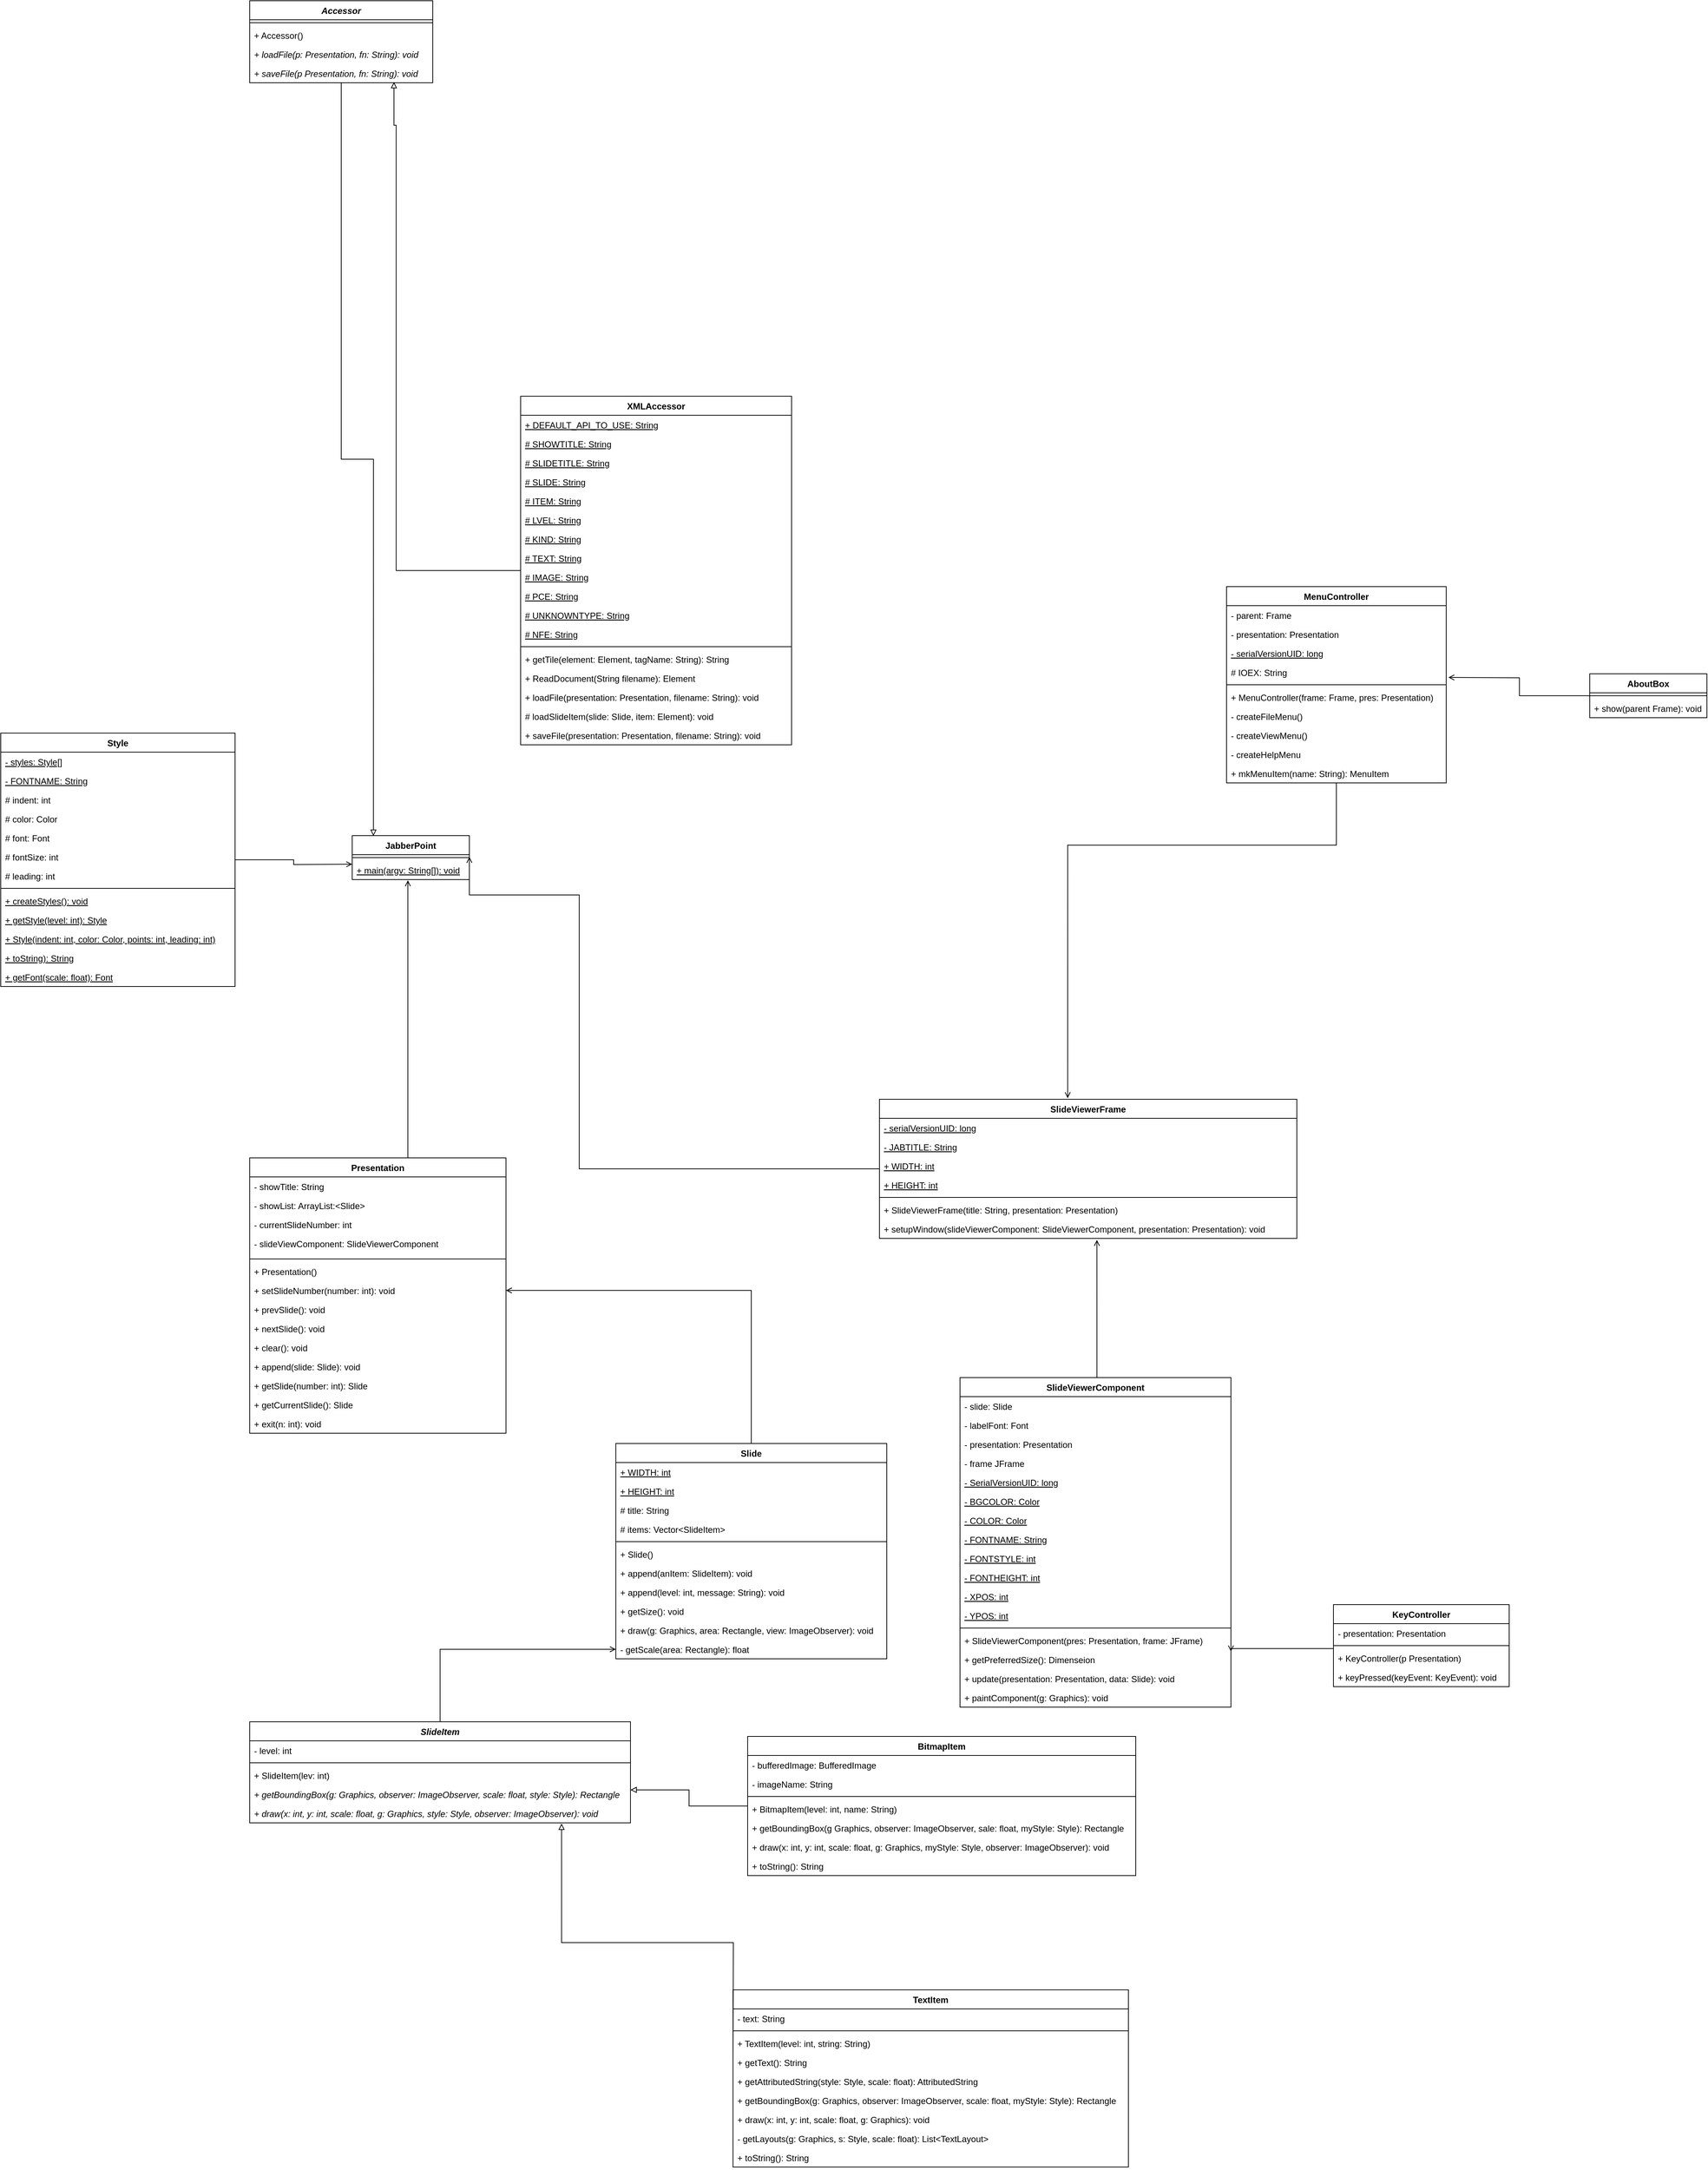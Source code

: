 <mxfile version="14.1.8" type="device"><diagram id="5kGexs1ks4yRwTwiHM54" name="Pagina-1"><mxGraphModel dx="2889" dy="1182" grid="1" gridSize="10" guides="1" tooltips="1" connect="1" arrows="1" fold="1" page="1" pageScale="1" pageWidth="827" pageHeight="1169" math="0" shadow="0"><root><mxCell id="0"/><mxCell id="1" parent="0"/><mxCell id="J7LLM1U2bAGrhk7EHzXV-206" style="edgeStyle=orthogonalEdgeStyle;rounded=0;orthogonalLoop=1;jettySize=auto;html=1;entryX=1.01;entryY=0.769;entryDx=0;entryDy=0;entryPerimeter=0;endArrow=open;endFill=0;" parent="1" source="J7LLM1U2bAGrhk7EHzXV-1" edge="1"><mxGeometry relative="1" as="geometry"><mxPoint x="1657" y="1113.994" as="targetPoint"/></mxGeometry></mxCell><mxCell id="J7LLM1U2bAGrhk7EHzXV-1" value="AboutBox" style="swimlane;fontStyle=1;align=center;verticalAlign=top;childLayout=stackLayout;horizontal=1;startSize=26;horizontalStack=0;resizeParent=1;resizeParentMax=0;resizeLast=0;collapsible=1;marginBottom=0;" parent="1" vertex="1"><mxGeometry x="1850" y="1109" width="160" height="60" as="geometry"/></mxCell><mxCell id="J7LLM1U2bAGrhk7EHzXV-3" value="" style="line;strokeWidth=1;fillColor=none;align=left;verticalAlign=middle;spacingTop=-1;spacingLeft=3;spacingRight=3;rotatable=0;labelPosition=right;points=[];portConstraint=eastwest;" parent="J7LLM1U2bAGrhk7EHzXV-1" vertex="1"><mxGeometry y="26" width="160" height="8" as="geometry"/></mxCell><mxCell id="J7LLM1U2bAGrhk7EHzXV-4" value="+ show(parent Frame): void" style="text;strokeColor=none;fillColor=none;align=left;verticalAlign=top;spacingLeft=4;spacingRight=4;overflow=hidden;rotatable=0;points=[[0,0.5],[1,0.5]];portConstraint=eastwest;fontStyle=0" parent="J7LLM1U2bAGrhk7EHzXV-1" vertex="1"><mxGeometry y="34" width="160" height="26" as="geometry"/></mxCell><mxCell id="J7LLM1U2bAGrhk7EHzXV-208" style="edgeStyle=orthogonalEdgeStyle;rounded=0;orthogonalLoop=1;jettySize=auto;html=1;entryX=0.181;entryY=0.007;entryDx=0;entryDy=0;entryPerimeter=0;endArrow=block;endFill=0;" parent="1" source="J7LLM1U2bAGrhk7EHzXV-8" target="J7LLM1U2bAGrhk7EHzXV-33" edge="1"><mxGeometry relative="1" as="geometry"/></mxCell><mxCell id="J7LLM1U2bAGrhk7EHzXV-8" value="Accessor" style="swimlane;fontStyle=3;align=center;verticalAlign=top;childLayout=stackLayout;horizontal=1;startSize=26;horizontalStack=0;resizeParent=1;resizeParentMax=0;resizeLast=0;collapsible=1;marginBottom=0;" parent="1" vertex="1"><mxGeometry x="20" y="190" width="250" height="112" as="geometry"/></mxCell><mxCell id="J7LLM1U2bAGrhk7EHzXV-10" value="" style="line;strokeWidth=1;fillColor=none;align=left;verticalAlign=middle;spacingTop=-1;spacingLeft=3;spacingRight=3;rotatable=0;labelPosition=right;points=[];portConstraint=eastwest;" parent="J7LLM1U2bAGrhk7EHzXV-8" vertex="1"><mxGeometry y="26" width="250" height="8" as="geometry"/></mxCell><mxCell id="J7LLM1U2bAGrhk7EHzXV-14" value="+ Accessor()" style="text;strokeColor=none;fillColor=none;align=left;verticalAlign=top;spacingLeft=4;spacingRight=4;overflow=hidden;rotatable=0;points=[[0,0.5],[1,0.5]];portConstraint=eastwest;fontStyle=0" parent="J7LLM1U2bAGrhk7EHzXV-8" vertex="1"><mxGeometry y="34" width="250" height="26" as="geometry"/></mxCell><mxCell id="J7LLM1U2bAGrhk7EHzXV-15" value="+ loadFile(p: Presentation, fn: String): void" style="text;strokeColor=none;fillColor=none;align=left;verticalAlign=top;spacingLeft=4;spacingRight=4;overflow=hidden;rotatable=0;points=[[0,0.5],[1,0.5]];portConstraint=eastwest;fontStyle=2" parent="J7LLM1U2bAGrhk7EHzXV-8" vertex="1"><mxGeometry y="60" width="250" height="26" as="geometry"/></mxCell><mxCell id="J7LLM1U2bAGrhk7EHzXV-16" value="+ saveFile(p Presentation, fn: String): void" style="text;strokeColor=none;fillColor=none;align=left;verticalAlign=top;spacingLeft=4;spacingRight=4;overflow=hidden;rotatable=0;points=[[0,0.5],[1,0.5]];portConstraint=eastwest;fontStyle=2" parent="J7LLM1U2bAGrhk7EHzXV-8" vertex="1"><mxGeometry y="86" width="250" height="26" as="geometry"/></mxCell><mxCell id="J7LLM1U2bAGrhk7EHzXV-33" value="JabberPoint" style="swimlane;fontStyle=1;align=center;verticalAlign=top;childLayout=stackLayout;horizontal=1;startSize=26;horizontalStack=0;resizeParent=1;resizeParentMax=0;resizeLast=0;collapsible=1;marginBottom=0;" parent="1" vertex="1"><mxGeometry x="160" y="1330" width="160" height="60" as="geometry"/></mxCell><mxCell id="J7LLM1U2bAGrhk7EHzXV-35" value="" style="line;strokeWidth=1;fillColor=none;align=left;verticalAlign=middle;spacingTop=-1;spacingLeft=3;spacingRight=3;rotatable=0;labelPosition=right;points=[];portConstraint=eastwest;" parent="J7LLM1U2bAGrhk7EHzXV-33" vertex="1"><mxGeometry y="26" width="160" height="8" as="geometry"/></mxCell><mxCell id="J7LLM1U2bAGrhk7EHzXV-36" value="+ main(argv: String[]): void" style="text;strokeColor=none;fillColor=none;align=left;verticalAlign=top;spacingLeft=4;spacingRight=4;overflow=hidden;rotatable=0;points=[[0,0.5],[1,0.5]];portConstraint=eastwest;fontStyle=4" parent="J7LLM1U2bAGrhk7EHzXV-33" vertex="1"><mxGeometry y="34" width="160" height="26" as="geometry"/></mxCell><mxCell id="J7LLM1U2bAGrhk7EHzXV-205" style="edgeStyle=orthogonalEdgeStyle;rounded=0;orthogonalLoop=1;jettySize=auto;html=1;entryX=1;entryY=0.077;entryDx=0;entryDy=0;entryPerimeter=0;endArrow=open;endFill=0;" parent="1" source="J7LLM1U2bAGrhk7EHzXV-39" target="J7LLM1U2bAGrhk7EHzXV-124" edge="1"><mxGeometry relative="1" as="geometry"><Array as="points"><mxPoint x="1440" y="2440"/><mxPoint x="1440" y="2440"/></Array></mxGeometry></mxCell><mxCell id="J7LLM1U2bAGrhk7EHzXV-39" value="KeyController" style="swimlane;fontStyle=1;align=center;verticalAlign=top;childLayout=stackLayout;horizontal=1;startSize=26;horizontalStack=0;resizeParent=1;resizeParentMax=0;resizeLast=0;collapsible=1;marginBottom=0;" parent="1" vertex="1"><mxGeometry x="1500" y="2380" width="240" height="112" as="geometry"/></mxCell><mxCell id="J7LLM1U2bAGrhk7EHzXV-40" value="- presentation: Presentation" style="text;strokeColor=none;fillColor=none;align=left;verticalAlign=top;spacingLeft=4;spacingRight=4;overflow=hidden;rotatable=0;points=[[0,0.5],[1,0.5]];portConstraint=eastwest;" parent="J7LLM1U2bAGrhk7EHzXV-39" vertex="1"><mxGeometry y="26" width="240" height="26" as="geometry"/></mxCell><mxCell id="J7LLM1U2bAGrhk7EHzXV-41" value="" style="line;strokeWidth=1;fillColor=none;align=left;verticalAlign=middle;spacingTop=-1;spacingLeft=3;spacingRight=3;rotatable=0;labelPosition=right;points=[];portConstraint=eastwest;" parent="J7LLM1U2bAGrhk7EHzXV-39" vertex="1"><mxGeometry y="52" width="240" height="8" as="geometry"/></mxCell><mxCell id="J7LLM1U2bAGrhk7EHzXV-43" value="+ KeyController(p Presentation)" style="text;strokeColor=none;fillColor=none;align=left;verticalAlign=top;spacingLeft=4;spacingRight=4;overflow=hidden;rotatable=0;points=[[0,0.5],[1,0.5]];portConstraint=eastwest;" parent="J7LLM1U2bAGrhk7EHzXV-39" vertex="1"><mxGeometry y="60" width="240" height="26" as="geometry"/></mxCell><mxCell id="J7LLM1U2bAGrhk7EHzXV-42" value="+ keyPressed(keyEvent: KeyEvent): void" style="text;strokeColor=none;fillColor=none;align=left;verticalAlign=top;spacingLeft=4;spacingRight=4;overflow=hidden;rotatable=0;points=[[0,0.5],[1,0.5]];portConstraint=eastwest;" parent="J7LLM1U2bAGrhk7EHzXV-39" vertex="1"><mxGeometry y="86" width="240" height="26" as="geometry"/></mxCell><mxCell id="J7LLM1U2bAGrhk7EHzXV-211" style="edgeStyle=orthogonalEdgeStyle;rounded=0;orthogonalLoop=1;jettySize=auto;html=1;endArrow=open;endFill=0;entryX=0.451;entryY=-0.008;entryDx=0;entryDy=0;entryPerimeter=0;" parent="1" source="J7LLM1U2bAGrhk7EHzXV-44" target="J7LLM1U2bAGrhk7EHzXV-127" edge="1"><mxGeometry relative="1" as="geometry"><mxPoint x="1140" y="1680" as="targetPoint"/><Array as="points"><mxPoint x="1137" y="1343"/></Array></mxGeometry></mxCell><mxCell id="J7LLM1U2bAGrhk7EHzXV-44" value="MenuController" style="swimlane;fontStyle=1;align=center;verticalAlign=top;childLayout=stackLayout;horizontal=1;startSize=26;horizontalStack=0;resizeParent=1;resizeParentMax=0;resizeLast=0;collapsible=1;marginBottom=0;" parent="1" vertex="1"><mxGeometry x="1354" y="990" width="300" height="268" as="geometry"/></mxCell><mxCell id="J7LLM1U2bAGrhk7EHzXV-45" value="- parent: Frame" style="text;strokeColor=none;fillColor=none;align=left;verticalAlign=top;spacingLeft=4;spacingRight=4;overflow=hidden;rotatable=0;points=[[0,0.5],[1,0.5]];portConstraint=eastwest;" parent="J7LLM1U2bAGrhk7EHzXV-44" vertex="1"><mxGeometry y="26" width="300" height="26" as="geometry"/></mxCell><mxCell id="J7LLM1U2bAGrhk7EHzXV-50" value="- presentation: Presentation" style="text;strokeColor=none;fillColor=none;align=left;verticalAlign=top;spacingLeft=4;spacingRight=4;overflow=hidden;rotatable=0;points=[[0,0.5],[1,0.5]];portConstraint=eastwest;" parent="J7LLM1U2bAGrhk7EHzXV-44" vertex="1"><mxGeometry y="52" width="300" height="26" as="geometry"/></mxCell><mxCell id="J7LLM1U2bAGrhk7EHzXV-51" value="- serialVersionUID: long" style="text;strokeColor=none;fillColor=none;align=left;verticalAlign=top;spacingLeft=4;spacingRight=4;overflow=hidden;rotatable=0;points=[[0,0.5],[1,0.5]];portConstraint=eastwest;fontStyle=4" parent="J7LLM1U2bAGrhk7EHzXV-44" vertex="1"><mxGeometry y="78" width="300" height="26" as="geometry"/></mxCell><mxCell id="J7LLM1U2bAGrhk7EHzXV-68" value="# IOEX: String" style="text;strokeColor=none;fillColor=none;align=left;verticalAlign=top;spacingLeft=4;spacingRight=4;overflow=hidden;rotatable=0;points=[[0,0.5],[1,0.5]];portConstraint=eastwest;fontStyle=0" parent="J7LLM1U2bAGrhk7EHzXV-44" vertex="1"><mxGeometry y="104" width="300" height="26" as="geometry"/></mxCell><mxCell id="J7LLM1U2bAGrhk7EHzXV-46" value="" style="line;strokeWidth=1;fillColor=none;align=left;verticalAlign=middle;spacingTop=-1;spacingLeft=3;spacingRight=3;rotatable=0;labelPosition=right;points=[];portConstraint=eastwest;" parent="J7LLM1U2bAGrhk7EHzXV-44" vertex="1"><mxGeometry y="130" width="300" height="8" as="geometry"/></mxCell><mxCell id="J7LLM1U2bAGrhk7EHzXV-49" value="+ MenuController(frame: Frame, pres: Presentation)" style="text;strokeColor=none;fillColor=none;align=left;verticalAlign=top;spacingLeft=4;spacingRight=4;overflow=hidden;rotatable=0;points=[[0,0.5],[1,0.5]];portConstraint=eastwest;" parent="J7LLM1U2bAGrhk7EHzXV-44" vertex="1"><mxGeometry y="138" width="300" height="26" as="geometry"/></mxCell><mxCell id="o1wyzp5OeoNy-mltu4H3-1" value="- createFileMenu()" style="text;strokeColor=none;fillColor=none;align=left;verticalAlign=top;spacingLeft=4;spacingRight=4;overflow=hidden;rotatable=0;points=[[0,0.5],[1,0.5]];portConstraint=eastwest;" parent="J7LLM1U2bAGrhk7EHzXV-44" vertex="1"><mxGeometry y="164" width="300" height="26" as="geometry"/></mxCell><mxCell id="o1wyzp5OeoNy-mltu4H3-2" value="- createViewMenu()" style="text;strokeColor=none;fillColor=none;align=left;verticalAlign=top;spacingLeft=4;spacingRight=4;overflow=hidden;rotatable=0;points=[[0,0.5],[1,0.5]];portConstraint=eastwest;" parent="J7LLM1U2bAGrhk7EHzXV-44" vertex="1"><mxGeometry y="190" width="300" height="26" as="geometry"/></mxCell><mxCell id="o1wyzp5OeoNy-mltu4H3-3" value="- createHelpMenu" style="text;strokeColor=none;fillColor=none;align=left;verticalAlign=top;spacingLeft=4;spacingRight=4;overflow=hidden;rotatable=0;points=[[0,0.5],[1,0.5]];portConstraint=eastwest;" parent="J7LLM1U2bAGrhk7EHzXV-44" vertex="1"><mxGeometry y="216" width="300" height="26" as="geometry"/></mxCell><mxCell id="J7LLM1U2bAGrhk7EHzXV-47" value="+ mkMenuItem(name: String): MenuItem" style="text;strokeColor=none;fillColor=none;align=left;verticalAlign=top;spacingLeft=4;spacingRight=4;overflow=hidden;rotatable=0;points=[[0,0.5],[1,0.5]];portConstraint=eastwest;" parent="J7LLM1U2bAGrhk7EHzXV-44" vertex="1"><mxGeometry y="242" width="300" height="26" as="geometry"/></mxCell><mxCell id="J7LLM1U2bAGrhk7EHzXV-201" style="edgeStyle=orthogonalEdgeStyle;rounded=0;orthogonalLoop=1;jettySize=auto;html=1;entryX=0.475;entryY=1.038;entryDx=0;entryDy=0;entryPerimeter=0;endArrow=open;endFill=0;" parent="1" source="J7LLM1U2bAGrhk7EHzXV-71" target="J7LLM1U2bAGrhk7EHzXV-36" edge="1"><mxGeometry relative="1" as="geometry"><Array as="points"><mxPoint x="236" y="1640"/><mxPoint x="236" y="1640"/></Array></mxGeometry></mxCell><mxCell id="J7LLM1U2bAGrhk7EHzXV-71" value="Presentation" style="swimlane;fontStyle=1;align=center;verticalAlign=top;childLayout=stackLayout;horizontal=1;startSize=26;horizontalStack=0;resizeParent=1;resizeParentMax=0;resizeLast=0;collapsible=1;marginBottom=0;" parent="1" vertex="1"><mxGeometry x="20" y="1770" width="350" height="376" as="geometry"/></mxCell><mxCell id="J7LLM1U2bAGrhk7EHzXV-72" value="- showTitle: String" style="text;strokeColor=none;fillColor=none;align=left;verticalAlign=top;spacingLeft=4;spacingRight=4;overflow=hidden;rotatable=0;points=[[0,0.5],[1,0.5]];portConstraint=eastwest;" parent="J7LLM1U2bAGrhk7EHzXV-71" vertex="1"><mxGeometry y="26" width="350" height="26" as="geometry"/></mxCell><mxCell id="J7LLM1U2bAGrhk7EHzXV-75" value="- showList: ArrayList:&lt;Slide&gt;" style="text;strokeColor=none;fillColor=none;align=left;verticalAlign=top;spacingLeft=4;spacingRight=4;overflow=hidden;rotatable=0;points=[[0,0.5],[1,0.5]];portConstraint=eastwest;" parent="J7LLM1U2bAGrhk7EHzXV-71" vertex="1"><mxGeometry y="52" width="350" height="26" as="geometry"/></mxCell><mxCell id="J7LLM1U2bAGrhk7EHzXV-76" value="- currentSlideNumber: int" style="text;strokeColor=none;fillColor=none;align=left;verticalAlign=top;spacingLeft=4;spacingRight=4;overflow=hidden;rotatable=0;points=[[0,0.5],[1,0.5]];portConstraint=eastwest;" parent="J7LLM1U2bAGrhk7EHzXV-71" vertex="1"><mxGeometry y="78" width="350" height="26" as="geometry"/></mxCell><mxCell id="J7LLM1U2bAGrhk7EHzXV-77" value="- slideViewComponent: SlideViewerComponent" style="text;strokeColor=none;fillColor=none;align=left;verticalAlign=top;spacingLeft=4;spacingRight=4;overflow=hidden;rotatable=0;points=[[0,0.5],[1,0.5]];portConstraint=eastwest;" parent="J7LLM1U2bAGrhk7EHzXV-71" vertex="1"><mxGeometry y="104" width="350" height="30" as="geometry"/></mxCell><mxCell id="J7LLM1U2bAGrhk7EHzXV-73" value="" style="line;strokeWidth=1;fillColor=none;align=left;verticalAlign=middle;spacingTop=-1;spacingLeft=3;spacingRight=3;rotatable=0;labelPosition=right;points=[];portConstraint=eastwest;" parent="J7LLM1U2bAGrhk7EHzXV-71" vertex="1"><mxGeometry y="134" width="350" height="8" as="geometry"/></mxCell><mxCell id="J7LLM1U2bAGrhk7EHzXV-74" value="+ Presentation()" style="text;strokeColor=none;fillColor=none;align=left;verticalAlign=top;spacingLeft=4;spacingRight=4;overflow=hidden;rotatable=0;points=[[0,0.5],[1,0.5]];portConstraint=eastwest;" parent="J7LLM1U2bAGrhk7EHzXV-71" vertex="1"><mxGeometry y="142" width="350" height="26" as="geometry"/></mxCell><mxCell id="J7LLM1U2bAGrhk7EHzXV-79" value="+ setSlideNumber(number: int): void" style="text;strokeColor=none;fillColor=none;align=left;verticalAlign=top;spacingLeft=4;spacingRight=4;overflow=hidden;rotatable=0;points=[[0,0.5],[1,0.5]];portConstraint=eastwest;" parent="J7LLM1U2bAGrhk7EHzXV-71" vertex="1"><mxGeometry y="168" width="350" height="26" as="geometry"/></mxCell><mxCell id="J7LLM1U2bAGrhk7EHzXV-80" value="+ prevSlide(): void" style="text;strokeColor=none;fillColor=none;align=left;verticalAlign=top;spacingLeft=4;spacingRight=4;overflow=hidden;rotatable=0;points=[[0,0.5],[1,0.5]];portConstraint=eastwest;" parent="J7LLM1U2bAGrhk7EHzXV-71" vertex="1"><mxGeometry y="194" width="350" height="26" as="geometry"/></mxCell><mxCell id="J7LLM1U2bAGrhk7EHzXV-81" value="+ nextSlide(): void" style="text;strokeColor=none;fillColor=none;align=left;verticalAlign=top;spacingLeft=4;spacingRight=4;overflow=hidden;rotatable=0;points=[[0,0.5],[1,0.5]];portConstraint=eastwest;" parent="J7LLM1U2bAGrhk7EHzXV-71" vertex="1"><mxGeometry y="220" width="350" height="26" as="geometry"/></mxCell><mxCell id="J7LLM1U2bAGrhk7EHzXV-82" value="+ clear(): void" style="text;strokeColor=none;fillColor=none;align=left;verticalAlign=top;spacingLeft=4;spacingRight=4;overflow=hidden;rotatable=0;points=[[0,0.5],[1,0.5]];portConstraint=eastwest;" parent="J7LLM1U2bAGrhk7EHzXV-71" vertex="1"><mxGeometry y="246" width="350" height="26" as="geometry"/></mxCell><mxCell id="J7LLM1U2bAGrhk7EHzXV-83" value="+ append(slide: Slide): void" style="text;strokeColor=none;fillColor=none;align=left;verticalAlign=top;spacingLeft=4;spacingRight=4;overflow=hidden;rotatable=0;points=[[0,0.5],[1,0.5]];portConstraint=eastwest;" parent="J7LLM1U2bAGrhk7EHzXV-71" vertex="1"><mxGeometry y="272" width="350" height="26" as="geometry"/></mxCell><mxCell id="J7LLM1U2bAGrhk7EHzXV-84" value="+ getSlide(number: int): Slide" style="text;strokeColor=none;fillColor=none;align=left;verticalAlign=top;spacingLeft=4;spacingRight=4;overflow=hidden;rotatable=0;points=[[0,0.5],[1,0.5]];portConstraint=eastwest;" parent="J7LLM1U2bAGrhk7EHzXV-71" vertex="1"><mxGeometry y="298" width="350" height="26" as="geometry"/></mxCell><mxCell id="J7LLM1U2bAGrhk7EHzXV-85" value="+ getCurrentSlide(): Slide" style="text;strokeColor=none;fillColor=none;align=left;verticalAlign=top;spacingLeft=4;spacingRight=4;overflow=hidden;rotatable=0;points=[[0,0.5],[1,0.5]];portConstraint=eastwest;" parent="J7LLM1U2bAGrhk7EHzXV-71" vertex="1"><mxGeometry y="324" width="350" height="26" as="geometry"/></mxCell><mxCell id="J7LLM1U2bAGrhk7EHzXV-86" value="+ exit(n: int): void" style="text;strokeColor=none;fillColor=none;align=left;verticalAlign=top;spacingLeft=4;spacingRight=4;overflow=hidden;rotatable=0;points=[[0,0.5],[1,0.5]];portConstraint=eastwest;" parent="J7LLM1U2bAGrhk7EHzXV-71" vertex="1"><mxGeometry y="350" width="350" height="26" as="geometry"/></mxCell><mxCell id="J7LLM1U2bAGrhk7EHzXV-200" style="edgeStyle=orthogonalEdgeStyle;rounded=0;orthogonalLoop=1;jettySize=auto;html=1;entryX=1;entryY=0.5;entryDx=0;entryDy=0;endArrow=open;endFill=0;" parent="1" source="J7LLM1U2bAGrhk7EHzXV-87" target="J7LLM1U2bAGrhk7EHzXV-79" edge="1"><mxGeometry relative="1" as="geometry"/></mxCell><mxCell id="J7LLM1U2bAGrhk7EHzXV-87" value="Slide" style="swimlane;fontStyle=1;align=center;verticalAlign=top;childLayout=stackLayout;horizontal=1;startSize=26;horizontalStack=0;resizeParent=1;resizeParentMax=0;resizeLast=0;collapsible=1;marginBottom=0;" parent="1" vertex="1"><mxGeometry x="520" y="2160" width="370" height="294" as="geometry"/></mxCell><mxCell id="J7LLM1U2bAGrhk7EHzXV-88" value="+ WIDTH: int" style="text;strokeColor=none;fillColor=none;align=left;verticalAlign=top;spacingLeft=4;spacingRight=4;overflow=hidden;rotatable=0;points=[[0,0.5],[1,0.5]];portConstraint=eastwest;fontStyle=4" parent="J7LLM1U2bAGrhk7EHzXV-87" vertex="1"><mxGeometry y="26" width="370" height="26" as="geometry"/></mxCell><mxCell id="J7LLM1U2bAGrhk7EHzXV-91" value="+ HEIGHT: int" style="text;strokeColor=none;fillColor=none;align=left;verticalAlign=top;spacingLeft=4;spacingRight=4;overflow=hidden;rotatable=0;points=[[0,0.5],[1,0.5]];portConstraint=eastwest;fontStyle=4" parent="J7LLM1U2bAGrhk7EHzXV-87" vertex="1"><mxGeometry y="52" width="370" height="26" as="geometry"/></mxCell><mxCell id="J7LLM1U2bAGrhk7EHzXV-93" value="# title: String" style="text;strokeColor=none;fillColor=none;align=left;verticalAlign=top;spacingLeft=4;spacingRight=4;overflow=hidden;rotatable=0;points=[[0,0.5],[1,0.5]];portConstraint=eastwest;fontStyle=0" parent="J7LLM1U2bAGrhk7EHzXV-87" vertex="1"><mxGeometry y="78" width="370" height="26" as="geometry"/></mxCell><mxCell id="J7LLM1U2bAGrhk7EHzXV-94" value="# items: Vector&lt;SlideItem&gt;" style="text;strokeColor=none;fillColor=none;align=left;verticalAlign=top;spacingLeft=4;spacingRight=4;overflow=hidden;rotatable=0;points=[[0,0.5],[1,0.5]];portConstraint=eastwest;fontStyle=0" parent="J7LLM1U2bAGrhk7EHzXV-87" vertex="1"><mxGeometry y="104" width="370" height="26" as="geometry"/></mxCell><mxCell id="J7LLM1U2bAGrhk7EHzXV-89" value="" style="line;strokeWidth=1;fillColor=none;align=left;verticalAlign=middle;spacingTop=-1;spacingLeft=3;spacingRight=3;rotatable=0;labelPosition=right;points=[];portConstraint=eastwest;" parent="J7LLM1U2bAGrhk7EHzXV-87" vertex="1"><mxGeometry y="130" width="370" height="8" as="geometry"/></mxCell><mxCell id="J7LLM1U2bAGrhk7EHzXV-90" value="+ Slide()" style="text;strokeColor=none;fillColor=none;align=left;verticalAlign=top;spacingLeft=4;spacingRight=4;overflow=hidden;rotatable=0;points=[[0,0.5],[1,0.5]];portConstraint=eastwest;" parent="J7LLM1U2bAGrhk7EHzXV-87" vertex="1"><mxGeometry y="138" width="370" height="26" as="geometry"/></mxCell><mxCell id="J7LLM1U2bAGrhk7EHzXV-95" value="+ append(anItem: SlideItem): void" style="text;strokeColor=none;fillColor=none;align=left;verticalAlign=top;spacingLeft=4;spacingRight=4;overflow=hidden;rotatable=0;points=[[0,0.5],[1,0.5]];portConstraint=eastwest;" parent="J7LLM1U2bAGrhk7EHzXV-87" vertex="1"><mxGeometry y="164" width="370" height="26" as="geometry"/></mxCell><mxCell id="J7LLM1U2bAGrhk7EHzXV-96" value="+ append(level: int, message: String): void" style="text;strokeColor=none;fillColor=none;align=left;verticalAlign=top;spacingLeft=4;spacingRight=4;overflow=hidden;rotatable=0;points=[[0,0.5],[1,0.5]];portConstraint=eastwest;" parent="J7LLM1U2bAGrhk7EHzXV-87" vertex="1"><mxGeometry y="190" width="370" height="26" as="geometry"/></mxCell><mxCell id="J7LLM1U2bAGrhk7EHzXV-98" value="+ getSize(): void" style="text;strokeColor=none;fillColor=none;align=left;verticalAlign=top;spacingLeft=4;spacingRight=4;overflow=hidden;rotatable=0;points=[[0,0.5],[1,0.5]];portConstraint=eastwest;" parent="J7LLM1U2bAGrhk7EHzXV-87" vertex="1"><mxGeometry y="216" width="370" height="26" as="geometry"/></mxCell><mxCell id="J7LLM1U2bAGrhk7EHzXV-99" value="+ draw(g: Graphics, area: Rectangle, view: ImageObserver): void" style="text;strokeColor=none;fillColor=none;align=left;verticalAlign=top;spacingLeft=4;spacingRight=4;overflow=hidden;rotatable=0;points=[[0,0.5],[1,0.5]];portConstraint=eastwest;" parent="J7LLM1U2bAGrhk7EHzXV-87" vertex="1"><mxGeometry y="242" width="370" height="26" as="geometry"/></mxCell><mxCell id="J7LLM1U2bAGrhk7EHzXV-100" value="- getScale(area: Rectangle): float" style="text;strokeColor=none;fillColor=none;align=left;verticalAlign=top;spacingLeft=4;spacingRight=4;overflow=hidden;rotatable=0;points=[[0,0.5],[1,0.5]];portConstraint=eastwest;" parent="J7LLM1U2bAGrhk7EHzXV-87" vertex="1"><mxGeometry y="268" width="370" height="26" as="geometry"/></mxCell><mxCell id="J7LLM1U2bAGrhk7EHzXV-198" style="edgeStyle=orthogonalEdgeStyle;rounded=0;orthogonalLoop=1;jettySize=auto;html=1;endArrow=open;endFill=0;" parent="1" source="J7LLM1U2bAGrhk7EHzXV-101" target="J7LLM1U2bAGrhk7EHzXV-100" edge="1"><mxGeometry relative="1" as="geometry"/></mxCell><mxCell id="J7LLM1U2bAGrhk7EHzXV-101" value="SlideItem" style="swimlane;fontStyle=3;align=center;verticalAlign=top;childLayout=stackLayout;horizontal=1;startSize=26;horizontalStack=0;resizeParent=1;resizeParentMax=0;resizeLast=0;collapsible=1;marginBottom=0;" parent="1" vertex="1"><mxGeometry x="20" y="2540" width="520" height="138" as="geometry"/></mxCell><mxCell id="J7LLM1U2bAGrhk7EHzXV-102" value="- level: int" style="text;strokeColor=none;fillColor=none;align=left;verticalAlign=top;spacingLeft=4;spacingRight=4;overflow=hidden;rotatable=0;points=[[0,0.5],[1,0.5]];portConstraint=eastwest;" parent="J7LLM1U2bAGrhk7EHzXV-101" vertex="1"><mxGeometry y="26" width="520" height="26" as="geometry"/></mxCell><mxCell id="J7LLM1U2bAGrhk7EHzXV-103" value="" style="line;strokeWidth=1;fillColor=none;align=left;verticalAlign=middle;spacingTop=-1;spacingLeft=3;spacingRight=3;rotatable=0;labelPosition=right;points=[];portConstraint=eastwest;" parent="J7LLM1U2bAGrhk7EHzXV-101" vertex="1"><mxGeometry y="52" width="520" height="8" as="geometry"/></mxCell><mxCell id="J7LLM1U2bAGrhk7EHzXV-104" value="+ SlideItem(lev: int)" style="text;strokeColor=none;fillColor=none;align=left;verticalAlign=top;spacingLeft=4;spacingRight=4;overflow=hidden;rotatable=0;points=[[0,0.5],[1,0.5]];portConstraint=eastwest;" parent="J7LLM1U2bAGrhk7EHzXV-101" vertex="1"><mxGeometry y="60" width="520" height="26" as="geometry"/></mxCell><mxCell id="J7LLM1U2bAGrhk7EHzXV-106" value="+ getBoundingBox(g: Graphics, observer: ImageObserver, scale: float, style: Style): Rectangle" style="text;strokeColor=none;fillColor=none;align=left;verticalAlign=top;spacingLeft=4;spacingRight=4;overflow=hidden;rotatable=0;points=[[0,0.5],[1,0.5]];portConstraint=eastwest;fontStyle=2" parent="J7LLM1U2bAGrhk7EHzXV-101" vertex="1"><mxGeometry y="86" width="520" height="26" as="geometry"/></mxCell><mxCell id="J7LLM1U2bAGrhk7EHzXV-107" value="+ draw(x: int, y: int, scale: float, g: Graphics, style: Style, observer: ImageObserver): void" style="text;strokeColor=none;fillColor=none;align=left;verticalAlign=top;spacingLeft=4;spacingRight=4;overflow=hidden;rotatable=0;points=[[0,0.5],[1,0.5]];portConstraint=eastwest;fontStyle=2" parent="J7LLM1U2bAGrhk7EHzXV-101" vertex="1"><mxGeometry y="112" width="520" height="26" as="geometry"/></mxCell><mxCell id="J7LLM1U2bAGrhk7EHzXV-202" style="edgeStyle=orthogonalEdgeStyle;rounded=0;orthogonalLoop=1;jettySize=auto;html=1;endArrow=open;endFill=0;entryX=0.521;entryY=1.077;entryDx=0;entryDy=0;entryPerimeter=0;" parent="1" source="J7LLM1U2bAGrhk7EHzXV-109" target="J7LLM1U2bAGrhk7EHzXV-130" edge="1"><mxGeometry relative="1" as="geometry"><mxPoint x="1180" y="1890" as="targetPoint"/><Array as="points"><mxPoint x="1177" y="1980"/><mxPoint x="1177" y="1980"/></Array></mxGeometry></mxCell><mxCell id="J7LLM1U2bAGrhk7EHzXV-109" value="SlideViewerComponent" style="swimlane;fontStyle=1;align=center;verticalAlign=top;childLayout=stackLayout;horizontal=1;startSize=26;horizontalStack=0;resizeParent=1;resizeParentMax=0;resizeLast=0;collapsible=1;marginBottom=0;" parent="1" vertex="1"><mxGeometry x="990" y="2070" width="370" height="450" as="geometry"/></mxCell><mxCell id="J7LLM1U2bAGrhk7EHzXV-110" value="- slide: Slide" style="text;strokeColor=none;fillColor=none;align=left;verticalAlign=top;spacingLeft=4;spacingRight=4;overflow=hidden;rotatable=0;points=[[0,0.5],[1,0.5]];portConstraint=eastwest;" parent="J7LLM1U2bAGrhk7EHzXV-109" vertex="1"><mxGeometry y="26" width="370" height="26" as="geometry"/></mxCell><mxCell id="J7LLM1U2bAGrhk7EHzXV-113" value="- labelFont: Font" style="text;strokeColor=none;fillColor=none;align=left;verticalAlign=top;spacingLeft=4;spacingRight=4;overflow=hidden;rotatable=0;points=[[0,0.5],[1,0.5]];portConstraint=eastwest;" parent="J7LLM1U2bAGrhk7EHzXV-109" vertex="1"><mxGeometry y="52" width="370" height="26" as="geometry"/></mxCell><mxCell id="J7LLM1U2bAGrhk7EHzXV-114" value="- presentation: Presentation" style="text;strokeColor=none;fillColor=none;align=left;verticalAlign=top;spacingLeft=4;spacingRight=4;overflow=hidden;rotatable=0;points=[[0,0.5],[1,0.5]];portConstraint=eastwest;" parent="J7LLM1U2bAGrhk7EHzXV-109" vertex="1"><mxGeometry y="78" width="370" height="26" as="geometry"/></mxCell><mxCell id="J7LLM1U2bAGrhk7EHzXV-115" value="- frame JFrame" style="text;strokeColor=none;fillColor=none;align=left;verticalAlign=top;spacingLeft=4;spacingRight=4;overflow=hidden;rotatable=0;points=[[0,0.5],[1,0.5]];portConstraint=eastwest;" parent="J7LLM1U2bAGrhk7EHzXV-109" vertex="1"><mxGeometry y="104" width="370" height="26" as="geometry"/></mxCell><mxCell id="J7LLM1U2bAGrhk7EHzXV-116" value="- SerialVersionUID: long" style="text;strokeColor=none;fillColor=none;align=left;verticalAlign=top;spacingLeft=4;spacingRight=4;overflow=hidden;rotatable=0;points=[[0,0.5],[1,0.5]];portConstraint=eastwest;fontStyle=4" parent="J7LLM1U2bAGrhk7EHzXV-109" vertex="1"><mxGeometry y="130" width="370" height="26" as="geometry"/></mxCell><mxCell id="J7LLM1U2bAGrhk7EHzXV-117" value="- BGCOLOR: Color" style="text;strokeColor=none;fillColor=none;align=left;verticalAlign=top;spacingLeft=4;spacingRight=4;overflow=hidden;rotatable=0;points=[[0,0.5],[1,0.5]];portConstraint=eastwest;fontStyle=4" parent="J7LLM1U2bAGrhk7EHzXV-109" vertex="1"><mxGeometry y="156" width="370" height="26" as="geometry"/></mxCell><mxCell id="J7LLM1U2bAGrhk7EHzXV-118" value="- COLOR: Color" style="text;strokeColor=none;fillColor=none;align=left;verticalAlign=top;spacingLeft=4;spacingRight=4;overflow=hidden;rotatable=0;points=[[0,0.5],[1,0.5]];portConstraint=eastwest;fontStyle=4" parent="J7LLM1U2bAGrhk7EHzXV-109" vertex="1"><mxGeometry y="182" width="370" height="26" as="geometry"/></mxCell><mxCell id="J7LLM1U2bAGrhk7EHzXV-119" value="- FONTNAME: String" style="text;strokeColor=none;fillColor=none;align=left;verticalAlign=top;spacingLeft=4;spacingRight=4;overflow=hidden;rotatable=0;points=[[0,0.5],[1,0.5]];portConstraint=eastwest;fontStyle=4" parent="J7LLM1U2bAGrhk7EHzXV-109" vertex="1"><mxGeometry y="208" width="370" height="26" as="geometry"/></mxCell><mxCell id="J7LLM1U2bAGrhk7EHzXV-120" value="- FONTSTYLE: int" style="text;strokeColor=none;fillColor=none;align=left;verticalAlign=top;spacingLeft=4;spacingRight=4;overflow=hidden;rotatable=0;points=[[0,0.5],[1,0.5]];portConstraint=eastwest;fontStyle=4" parent="J7LLM1U2bAGrhk7EHzXV-109" vertex="1"><mxGeometry y="234" width="370" height="26" as="geometry"/></mxCell><mxCell id="J7LLM1U2bAGrhk7EHzXV-121" value="- FONTHEIGHT: int" style="text;strokeColor=none;fillColor=none;align=left;verticalAlign=top;spacingLeft=4;spacingRight=4;overflow=hidden;rotatable=0;points=[[0,0.5],[1,0.5]];portConstraint=eastwest;fontStyle=4" parent="J7LLM1U2bAGrhk7EHzXV-109" vertex="1"><mxGeometry y="260" width="370" height="26" as="geometry"/></mxCell><mxCell id="J7LLM1U2bAGrhk7EHzXV-122" value="- XPOS: int" style="text;strokeColor=none;fillColor=none;align=left;verticalAlign=top;spacingLeft=4;spacingRight=4;overflow=hidden;rotatable=0;points=[[0,0.5],[1,0.5]];portConstraint=eastwest;fontStyle=4" parent="J7LLM1U2bAGrhk7EHzXV-109" vertex="1"><mxGeometry y="286" width="370" height="26" as="geometry"/></mxCell><mxCell id="J7LLM1U2bAGrhk7EHzXV-123" value="- YPOS: int" style="text;strokeColor=none;fillColor=none;align=left;verticalAlign=top;spacingLeft=4;spacingRight=4;overflow=hidden;rotatable=0;points=[[0,0.5],[1,0.5]];portConstraint=eastwest;fontStyle=4" parent="J7LLM1U2bAGrhk7EHzXV-109" vertex="1"><mxGeometry y="312" width="370" height="26" as="geometry"/></mxCell><mxCell id="J7LLM1U2bAGrhk7EHzXV-111" value="" style="line;strokeWidth=1;fillColor=none;align=left;verticalAlign=middle;spacingTop=-1;spacingLeft=3;spacingRight=3;rotatable=0;labelPosition=right;points=[];portConstraint=eastwest;" parent="J7LLM1U2bAGrhk7EHzXV-109" vertex="1"><mxGeometry y="338" width="370" height="8" as="geometry"/></mxCell><mxCell id="J7LLM1U2bAGrhk7EHzXV-112" value="+ SlideViewerComponent(pres: Presentation, frame: JFrame)" style="text;strokeColor=none;fillColor=none;align=left;verticalAlign=top;spacingLeft=4;spacingRight=4;overflow=hidden;rotatable=0;points=[[0,0.5],[1,0.5]];portConstraint=eastwest;" parent="J7LLM1U2bAGrhk7EHzXV-109" vertex="1"><mxGeometry y="346" width="370" height="26" as="geometry"/></mxCell><mxCell id="J7LLM1U2bAGrhk7EHzXV-124" value="+ getPreferredSize(): Dimenseion" style="text;strokeColor=none;fillColor=none;align=left;verticalAlign=top;spacingLeft=4;spacingRight=4;overflow=hidden;rotatable=0;points=[[0,0.5],[1,0.5]];portConstraint=eastwest;" parent="J7LLM1U2bAGrhk7EHzXV-109" vertex="1"><mxGeometry y="372" width="370" height="26" as="geometry"/></mxCell><mxCell id="J7LLM1U2bAGrhk7EHzXV-125" value="+ update(presentation: Presentation, data: Slide): void" style="text;strokeColor=none;fillColor=none;align=left;verticalAlign=top;spacingLeft=4;spacingRight=4;overflow=hidden;rotatable=0;points=[[0,0.5],[1,0.5]];portConstraint=eastwest;" parent="J7LLM1U2bAGrhk7EHzXV-109" vertex="1"><mxGeometry y="398" width="370" height="26" as="geometry"/></mxCell><mxCell id="J7LLM1U2bAGrhk7EHzXV-126" value="+ paintComponent(g: Graphics): void" style="text;strokeColor=none;fillColor=none;align=left;verticalAlign=top;spacingLeft=4;spacingRight=4;overflow=hidden;rotatable=0;points=[[0,0.5],[1,0.5]];portConstraint=eastwest;" parent="J7LLM1U2bAGrhk7EHzXV-109" vertex="1"><mxGeometry y="424" width="370" height="26" as="geometry"/></mxCell><mxCell id="J7LLM1U2bAGrhk7EHzXV-203" style="edgeStyle=orthogonalEdgeStyle;rounded=0;orthogonalLoop=1;jettySize=auto;html=1;entryX=1;entryY=0.115;entryDx=0;entryDy=0;entryPerimeter=0;endArrow=open;endFill=0;" parent="1" source="J7LLM1U2bAGrhk7EHzXV-127" edge="1"><mxGeometry relative="1" as="geometry"><Array as="points"><mxPoint x="470" y="1785"/><mxPoint x="470" y="1411"/></Array><mxPoint x="320.0" y="1358.99" as="targetPoint"/></mxGeometry></mxCell><mxCell id="J7LLM1U2bAGrhk7EHzXV-127" value="SlideViewerFrame" style="swimlane;fontStyle=1;align=center;verticalAlign=top;childLayout=stackLayout;horizontal=1;startSize=26;horizontalStack=0;resizeParent=1;resizeParentMax=0;resizeLast=0;collapsible=1;marginBottom=0;" parent="1" vertex="1"><mxGeometry x="880" y="1690" width="570" height="190" as="geometry"/></mxCell><mxCell id="J7LLM1U2bAGrhk7EHzXV-128" value="- serialVersionUID: long" style="text;strokeColor=none;fillColor=none;align=left;verticalAlign=top;spacingLeft=4;spacingRight=4;overflow=hidden;rotatable=0;points=[[0,0.5],[1,0.5]];portConstraint=eastwest;fontStyle=4" parent="J7LLM1U2bAGrhk7EHzXV-127" vertex="1"><mxGeometry y="26" width="570" height="26" as="geometry"/></mxCell><mxCell id="J7LLM1U2bAGrhk7EHzXV-131" value="- JABTITLE: String" style="text;strokeColor=none;fillColor=none;align=left;verticalAlign=top;spacingLeft=4;spacingRight=4;overflow=hidden;rotatable=0;points=[[0,0.5],[1,0.5]];portConstraint=eastwest;fontStyle=4" parent="J7LLM1U2bAGrhk7EHzXV-127" vertex="1"><mxGeometry y="52" width="570" height="26" as="geometry"/></mxCell><mxCell id="J7LLM1U2bAGrhk7EHzXV-132" value="+ WIDTH: int" style="text;strokeColor=none;fillColor=none;align=left;verticalAlign=top;spacingLeft=4;spacingRight=4;overflow=hidden;rotatable=0;points=[[0,0.5],[1,0.5]];portConstraint=eastwest;fontStyle=4" parent="J7LLM1U2bAGrhk7EHzXV-127" vertex="1"><mxGeometry y="78" width="570" height="26" as="geometry"/></mxCell><mxCell id="J7LLM1U2bAGrhk7EHzXV-133" value="+ HEIGHT: int" style="text;strokeColor=none;fillColor=none;align=left;verticalAlign=top;spacingLeft=4;spacingRight=4;overflow=hidden;rotatable=0;points=[[0,0.5],[1,0.5]];portConstraint=eastwest;fontStyle=4" parent="J7LLM1U2bAGrhk7EHzXV-127" vertex="1"><mxGeometry y="104" width="570" height="26" as="geometry"/></mxCell><mxCell id="J7LLM1U2bAGrhk7EHzXV-129" value="" style="line;strokeWidth=1;fillColor=none;align=left;verticalAlign=middle;spacingTop=-1;spacingLeft=3;spacingRight=3;rotatable=0;labelPosition=right;points=[];portConstraint=eastwest;" parent="J7LLM1U2bAGrhk7EHzXV-127" vertex="1"><mxGeometry y="130" width="570" height="8" as="geometry"/></mxCell><mxCell id="J7LLM1U2bAGrhk7EHzXV-135" value="+ SlideViewerFrame(title: String, presentation: Presentation)" style="text;strokeColor=none;fillColor=none;align=left;verticalAlign=top;spacingLeft=4;spacingRight=4;overflow=hidden;rotatable=0;points=[[0,0.5],[1,0.5]];portConstraint=eastwest;" parent="J7LLM1U2bAGrhk7EHzXV-127" vertex="1"><mxGeometry y="138" width="570" height="26" as="geometry"/></mxCell><mxCell id="J7LLM1U2bAGrhk7EHzXV-130" value="+ setupWindow(slideViewerComponent: SlideViewerComponent, presentation: Presentation): void" style="text;strokeColor=none;fillColor=none;align=left;verticalAlign=top;spacingLeft=4;spacingRight=4;overflow=hidden;rotatable=0;points=[[0,0.5],[1,0.5]];portConstraint=eastwest;" parent="J7LLM1U2bAGrhk7EHzXV-127" vertex="1"><mxGeometry y="164" width="570" height="26" as="geometry"/></mxCell><mxCell id="J7LLM1U2bAGrhk7EHzXV-210" style="edgeStyle=orthogonalEdgeStyle;rounded=0;orthogonalLoop=1;jettySize=auto;html=1;entryX=0;entryY=0.5;entryDx=0;entryDy=0;endArrow=open;endFill=0;" parent="1" source="J7LLM1U2bAGrhk7EHzXV-136" edge="1"><mxGeometry relative="1" as="geometry"><mxPoint x="160.0" y="1369" as="targetPoint"/></mxGeometry></mxCell><mxCell id="J7LLM1U2bAGrhk7EHzXV-136" value="Style" style="swimlane;fontStyle=1;align=center;verticalAlign=top;childLayout=stackLayout;horizontal=1;startSize=26;horizontalStack=0;resizeParent=1;resizeParentMax=0;resizeLast=0;collapsible=1;marginBottom=0;" parent="1" vertex="1"><mxGeometry x="-320" y="1190" width="320" height="346" as="geometry"/></mxCell><mxCell id="J7LLM1U2bAGrhk7EHzXV-137" value="- styles: Style[]" style="text;strokeColor=none;fillColor=none;align=left;verticalAlign=top;spacingLeft=4;spacingRight=4;overflow=hidden;rotatable=0;points=[[0,0.5],[1,0.5]];portConstraint=eastwest;fontStyle=4" parent="J7LLM1U2bAGrhk7EHzXV-136" vertex="1"><mxGeometry y="26" width="320" height="26" as="geometry"/></mxCell><mxCell id="J7LLM1U2bAGrhk7EHzXV-140" value="- FONTNAME: String" style="text;strokeColor=none;fillColor=none;align=left;verticalAlign=top;spacingLeft=4;spacingRight=4;overflow=hidden;rotatable=0;points=[[0,0.5],[1,0.5]];portConstraint=eastwest;fontStyle=4" parent="J7LLM1U2bAGrhk7EHzXV-136" vertex="1"><mxGeometry y="52" width="320" height="26" as="geometry"/></mxCell><mxCell id="J7LLM1U2bAGrhk7EHzXV-141" value="# indent: int" style="text;strokeColor=none;fillColor=none;align=left;verticalAlign=top;spacingLeft=4;spacingRight=4;overflow=hidden;rotatable=0;points=[[0,0.5],[1,0.5]];portConstraint=eastwest;fontStyle=0" parent="J7LLM1U2bAGrhk7EHzXV-136" vertex="1"><mxGeometry y="78" width="320" height="26" as="geometry"/></mxCell><mxCell id="J7LLM1U2bAGrhk7EHzXV-142" value="# color: Color" style="text;strokeColor=none;fillColor=none;align=left;verticalAlign=top;spacingLeft=4;spacingRight=4;overflow=hidden;rotatable=0;points=[[0,0.5],[1,0.5]];portConstraint=eastwest;fontStyle=0" parent="J7LLM1U2bAGrhk7EHzXV-136" vertex="1"><mxGeometry y="104" width="320" height="26" as="geometry"/></mxCell><mxCell id="J7LLM1U2bAGrhk7EHzXV-143" value="# font: Font" style="text;strokeColor=none;fillColor=none;align=left;verticalAlign=top;spacingLeft=4;spacingRight=4;overflow=hidden;rotatable=0;points=[[0,0.5],[1,0.5]];portConstraint=eastwest;fontStyle=0" parent="J7LLM1U2bAGrhk7EHzXV-136" vertex="1"><mxGeometry y="130" width="320" height="26" as="geometry"/></mxCell><mxCell id="J7LLM1U2bAGrhk7EHzXV-144" value="# fontSize: int" style="text;strokeColor=none;fillColor=none;align=left;verticalAlign=top;spacingLeft=4;spacingRight=4;overflow=hidden;rotatable=0;points=[[0,0.5],[1,0.5]];portConstraint=eastwest;fontStyle=0" parent="J7LLM1U2bAGrhk7EHzXV-136" vertex="1"><mxGeometry y="156" width="320" height="26" as="geometry"/></mxCell><mxCell id="J7LLM1U2bAGrhk7EHzXV-145" value="# leading: int" style="text;strokeColor=none;fillColor=none;align=left;verticalAlign=top;spacingLeft=4;spacingRight=4;overflow=hidden;rotatable=0;points=[[0,0.5],[1,0.5]];portConstraint=eastwest;fontStyle=0" parent="J7LLM1U2bAGrhk7EHzXV-136" vertex="1"><mxGeometry y="182" width="320" height="26" as="geometry"/></mxCell><mxCell id="J7LLM1U2bAGrhk7EHzXV-138" value="" style="line;strokeWidth=1;fillColor=none;align=left;verticalAlign=middle;spacingTop=-1;spacingLeft=3;spacingRight=3;rotatable=0;labelPosition=right;points=[];portConstraint=eastwest;" parent="J7LLM1U2bAGrhk7EHzXV-136" vertex="1"><mxGeometry y="208" width="320" height="8" as="geometry"/></mxCell><mxCell id="J7LLM1U2bAGrhk7EHzXV-139" value="+ createStyles(): void" style="text;strokeColor=none;fillColor=none;align=left;verticalAlign=top;spacingLeft=4;spacingRight=4;overflow=hidden;rotatable=0;points=[[0,0.5],[1,0.5]];portConstraint=eastwest;fontStyle=4" parent="J7LLM1U2bAGrhk7EHzXV-136" vertex="1"><mxGeometry y="216" width="320" height="26" as="geometry"/></mxCell><mxCell id="J7LLM1U2bAGrhk7EHzXV-146" value="+ getStyle(level: int): Style" style="text;strokeColor=none;fillColor=none;align=left;verticalAlign=top;spacingLeft=4;spacingRight=4;overflow=hidden;rotatable=0;points=[[0,0.5],[1,0.5]];portConstraint=eastwest;fontStyle=4" parent="J7LLM1U2bAGrhk7EHzXV-136" vertex="1"><mxGeometry y="242" width="320" height="26" as="geometry"/></mxCell><mxCell id="J7LLM1U2bAGrhk7EHzXV-147" value="+ Style(indent: int, color: Color, points: int, leading: int)" style="text;strokeColor=none;fillColor=none;align=left;verticalAlign=top;spacingLeft=4;spacingRight=4;overflow=hidden;rotatable=0;points=[[0,0.5],[1,0.5]];portConstraint=eastwest;fontStyle=4" parent="J7LLM1U2bAGrhk7EHzXV-136" vertex="1"><mxGeometry y="268" width="320" height="26" as="geometry"/></mxCell><mxCell id="J7LLM1U2bAGrhk7EHzXV-148" value="+ toString): String" style="text;strokeColor=none;fillColor=none;align=left;verticalAlign=top;spacingLeft=4;spacingRight=4;overflow=hidden;rotatable=0;points=[[0,0.5],[1,0.5]];portConstraint=eastwest;fontStyle=4" parent="J7LLM1U2bAGrhk7EHzXV-136" vertex="1"><mxGeometry y="294" width="320" height="26" as="geometry"/></mxCell><mxCell id="J7LLM1U2bAGrhk7EHzXV-149" value="+ getFont(scale: float): Font" style="text;strokeColor=none;fillColor=none;align=left;verticalAlign=top;spacingLeft=4;spacingRight=4;overflow=hidden;rotatable=0;points=[[0,0.5],[1,0.5]];portConstraint=eastwest;fontStyle=4" parent="J7LLM1U2bAGrhk7EHzXV-136" vertex="1"><mxGeometry y="320" width="320" height="26" as="geometry"/></mxCell><mxCell id="J7LLM1U2bAGrhk7EHzXV-150" value="TextItem" style="swimlane;fontStyle=1;align=center;verticalAlign=top;childLayout=stackLayout;horizontal=1;startSize=26;horizontalStack=0;resizeParent=1;resizeParentMax=0;resizeLast=0;collapsible=1;marginBottom=0;" parent="1" vertex="1"><mxGeometry x="680" y="2906" width="540" height="242" as="geometry"/></mxCell><mxCell id="J7LLM1U2bAGrhk7EHzXV-151" value="- text: String" style="text;strokeColor=none;fillColor=none;align=left;verticalAlign=top;spacingLeft=4;spacingRight=4;overflow=hidden;rotatable=0;points=[[0,0.5],[1,0.5]];portConstraint=eastwest;" parent="J7LLM1U2bAGrhk7EHzXV-150" vertex="1"><mxGeometry y="26" width="540" height="26" as="geometry"/></mxCell><mxCell id="J7LLM1U2bAGrhk7EHzXV-152" value="" style="line;strokeWidth=1;fillColor=none;align=left;verticalAlign=middle;spacingTop=-1;spacingLeft=3;spacingRight=3;rotatable=0;labelPosition=right;points=[];portConstraint=eastwest;" parent="J7LLM1U2bAGrhk7EHzXV-150" vertex="1"><mxGeometry y="52" width="540" height="8" as="geometry"/></mxCell><mxCell id="J7LLM1U2bAGrhk7EHzXV-153" value="+ TextItem(level: int, string: String)" style="text;strokeColor=none;fillColor=none;align=left;verticalAlign=top;spacingLeft=4;spacingRight=4;overflow=hidden;rotatable=0;points=[[0,0.5],[1,0.5]];portConstraint=eastwest;" parent="J7LLM1U2bAGrhk7EHzXV-150" vertex="1"><mxGeometry y="60" width="540" height="26" as="geometry"/></mxCell><mxCell id="J7LLM1U2bAGrhk7EHzXV-156" value="+ getText(): String" style="text;strokeColor=none;fillColor=none;align=left;verticalAlign=top;spacingLeft=4;spacingRight=4;overflow=hidden;rotatable=0;points=[[0,0.5],[1,0.5]];portConstraint=eastwest;" parent="J7LLM1U2bAGrhk7EHzXV-150" vertex="1"><mxGeometry y="86" width="540" height="26" as="geometry"/></mxCell><mxCell id="J7LLM1U2bAGrhk7EHzXV-157" value="+ getAttributedString(style: Style, scale: float): AttributedString" style="text;strokeColor=none;fillColor=none;align=left;verticalAlign=top;spacingLeft=4;spacingRight=4;overflow=hidden;rotatable=0;points=[[0,0.5],[1,0.5]];portConstraint=eastwest;" parent="J7LLM1U2bAGrhk7EHzXV-150" vertex="1"><mxGeometry y="112" width="540" height="26" as="geometry"/></mxCell><mxCell id="J7LLM1U2bAGrhk7EHzXV-158" value="+ getBoundingBox(g: Graphics, observer: ImageObserver, scale: float, myStyle: Style): Rectangle" style="text;strokeColor=none;fillColor=none;align=left;verticalAlign=top;spacingLeft=4;spacingRight=4;overflow=hidden;rotatable=0;points=[[0,0.5],[1,0.5]];portConstraint=eastwest;" parent="J7LLM1U2bAGrhk7EHzXV-150" vertex="1"><mxGeometry y="138" width="540" height="26" as="geometry"/></mxCell><mxCell id="J7LLM1U2bAGrhk7EHzXV-159" value="+ draw(x: int, y: int, scale: float, g: Graphics): void" style="text;strokeColor=none;fillColor=none;align=left;verticalAlign=top;spacingLeft=4;spacingRight=4;overflow=hidden;rotatable=0;points=[[0,0.5],[1,0.5]];portConstraint=eastwest;" parent="J7LLM1U2bAGrhk7EHzXV-150" vertex="1"><mxGeometry y="164" width="540" height="26" as="geometry"/></mxCell><mxCell id="J7LLM1U2bAGrhk7EHzXV-160" value="- getLayouts(g: Graphics, s: Style, scale: float): List&lt;TextLayout&gt;" style="text;strokeColor=none;fillColor=none;align=left;verticalAlign=top;spacingLeft=4;spacingRight=4;overflow=hidden;rotatable=0;points=[[0,0.5],[1,0.5]];portConstraint=eastwest;" parent="J7LLM1U2bAGrhk7EHzXV-150" vertex="1"><mxGeometry y="190" width="540" height="26" as="geometry"/></mxCell><mxCell id="J7LLM1U2bAGrhk7EHzXV-161" value="+ toString(): String" style="text;strokeColor=none;fillColor=none;align=left;verticalAlign=top;spacingLeft=4;spacingRight=4;overflow=hidden;rotatable=0;points=[[0,0.5],[1,0.5]];portConstraint=eastwest;" parent="J7LLM1U2bAGrhk7EHzXV-150" vertex="1"><mxGeometry y="216" width="540" height="26" as="geometry"/></mxCell><mxCell id="J7LLM1U2bAGrhk7EHzXV-182" style="edgeStyle=orthogonalEdgeStyle;rounded=0;orthogonalLoop=1;jettySize=auto;html=1;endArrow=block;endFill=0;entryX=0.788;entryY=0.962;entryDx=0;entryDy=0;entryPerimeter=0;" parent="1" source="J7LLM1U2bAGrhk7EHzXV-162" target="J7LLM1U2bAGrhk7EHzXV-16" edge="1"><mxGeometry relative="1" as="geometry"><mxPoint x="190" y="360" as="targetPoint"/><Array as="points"><mxPoint x="220" y="968"/><mxPoint x="220" y="360"/><mxPoint x="217" y="360"/></Array></mxGeometry></mxCell><mxCell id="J7LLM1U2bAGrhk7EHzXV-162" value="XMLAccessor" style="swimlane;fontStyle=1;align=center;verticalAlign=top;childLayout=stackLayout;horizontal=1;startSize=26;horizontalStack=0;resizeParent=1;resizeParentMax=0;resizeLast=0;collapsible=1;marginBottom=0;" parent="1" vertex="1"><mxGeometry x="390" y="730" width="370" height="476" as="geometry"/></mxCell><mxCell id="J7LLM1U2bAGrhk7EHzXV-163" value="+ DEFAULT_API_TO_USE: String" style="text;strokeColor=none;fillColor=none;align=left;verticalAlign=top;spacingLeft=4;spacingRight=4;overflow=hidden;rotatable=0;points=[[0,0.5],[1,0.5]];portConstraint=eastwest;fontStyle=4" parent="J7LLM1U2bAGrhk7EHzXV-162" vertex="1"><mxGeometry y="26" width="370" height="26" as="geometry"/></mxCell><mxCell id="J7LLM1U2bAGrhk7EHzXV-166" value="# SHOWTITLE: String" style="text;strokeColor=none;fillColor=none;align=left;verticalAlign=top;spacingLeft=4;spacingRight=4;overflow=hidden;rotatable=0;points=[[0,0.5],[1,0.5]];portConstraint=eastwest;fontStyle=4" parent="J7LLM1U2bAGrhk7EHzXV-162" vertex="1"><mxGeometry y="52" width="370" height="26" as="geometry"/></mxCell><mxCell id="J7LLM1U2bAGrhk7EHzXV-167" value="# SLIDETITLE: String" style="text;strokeColor=none;fillColor=none;align=left;verticalAlign=top;spacingLeft=4;spacingRight=4;overflow=hidden;rotatable=0;points=[[0,0.5],[1,0.5]];portConstraint=eastwest;fontStyle=4" parent="J7LLM1U2bAGrhk7EHzXV-162" vertex="1"><mxGeometry y="78" width="370" height="26" as="geometry"/></mxCell><mxCell id="J7LLM1U2bAGrhk7EHzXV-168" value="# SLIDE: String" style="text;strokeColor=none;fillColor=none;align=left;verticalAlign=top;spacingLeft=4;spacingRight=4;overflow=hidden;rotatable=0;points=[[0,0.5],[1,0.5]];portConstraint=eastwest;fontStyle=4" parent="J7LLM1U2bAGrhk7EHzXV-162" vertex="1"><mxGeometry y="104" width="370" height="26" as="geometry"/></mxCell><mxCell id="J7LLM1U2bAGrhk7EHzXV-169" value="# ITEM: String" style="text;strokeColor=none;fillColor=none;align=left;verticalAlign=top;spacingLeft=4;spacingRight=4;overflow=hidden;rotatable=0;points=[[0,0.5],[1,0.5]];portConstraint=eastwest;fontStyle=4" parent="J7LLM1U2bAGrhk7EHzXV-162" vertex="1"><mxGeometry y="130" width="370" height="26" as="geometry"/></mxCell><mxCell id="J7LLM1U2bAGrhk7EHzXV-170" value="# LVEL: String" style="text;strokeColor=none;fillColor=none;align=left;verticalAlign=top;spacingLeft=4;spacingRight=4;overflow=hidden;rotatable=0;points=[[0,0.5],[1,0.5]];portConstraint=eastwest;fontStyle=4" parent="J7LLM1U2bAGrhk7EHzXV-162" vertex="1"><mxGeometry y="156" width="370" height="26" as="geometry"/></mxCell><mxCell id="J7LLM1U2bAGrhk7EHzXV-171" value="# KIND: String" style="text;strokeColor=none;fillColor=none;align=left;verticalAlign=top;spacingLeft=4;spacingRight=4;overflow=hidden;rotatable=0;points=[[0,0.5],[1,0.5]];portConstraint=eastwest;fontStyle=4" parent="J7LLM1U2bAGrhk7EHzXV-162" vertex="1"><mxGeometry y="182" width="370" height="26" as="geometry"/></mxCell><mxCell id="J7LLM1U2bAGrhk7EHzXV-172" value="# TEXT: String" style="text;strokeColor=none;fillColor=none;align=left;verticalAlign=top;spacingLeft=4;spacingRight=4;overflow=hidden;rotatable=0;points=[[0,0.5],[1,0.5]];portConstraint=eastwest;fontStyle=4" parent="J7LLM1U2bAGrhk7EHzXV-162" vertex="1"><mxGeometry y="208" width="370" height="26" as="geometry"/></mxCell><mxCell id="J7LLM1U2bAGrhk7EHzXV-173" value="# IMAGE: String" style="text;strokeColor=none;fillColor=none;align=left;verticalAlign=top;spacingLeft=4;spacingRight=4;overflow=hidden;rotatable=0;points=[[0,0.5],[1,0.5]];portConstraint=eastwest;fontStyle=4" parent="J7LLM1U2bAGrhk7EHzXV-162" vertex="1"><mxGeometry y="234" width="370" height="26" as="geometry"/></mxCell><mxCell id="J7LLM1U2bAGrhk7EHzXV-174" value="# PCE: String" style="text;strokeColor=none;fillColor=none;align=left;verticalAlign=top;spacingLeft=4;spacingRight=4;overflow=hidden;rotatable=0;points=[[0,0.5],[1,0.5]];portConstraint=eastwest;fontStyle=4" parent="J7LLM1U2bAGrhk7EHzXV-162" vertex="1"><mxGeometry y="260" width="370" height="26" as="geometry"/></mxCell><mxCell id="J7LLM1U2bAGrhk7EHzXV-175" value="# UNKNOWNTYPE: String" style="text;strokeColor=none;fillColor=none;align=left;verticalAlign=top;spacingLeft=4;spacingRight=4;overflow=hidden;rotatable=0;points=[[0,0.5],[1,0.5]];portConstraint=eastwest;fontStyle=4" parent="J7LLM1U2bAGrhk7EHzXV-162" vertex="1"><mxGeometry y="286" width="370" height="26" as="geometry"/></mxCell><mxCell id="J7LLM1U2bAGrhk7EHzXV-176" value="# NFE: String" style="text;strokeColor=none;fillColor=none;align=left;verticalAlign=top;spacingLeft=4;spacingRight=4;overflow=hidden;rotatable=0;points=[[0,0.5],[1,0.5]];portConstraint=eastwest;fontStyle=4" parent="J7LLM1U2bAGrhk7EHzXV-162" vertex="1"><mxGeometry y="312" width="370" height="26" as="geometry"/></mxCell><mxCell id="J7LLM1U2bAGrhk7EHzXV-164" value="" style="line;strokeWidth=1;fillColor=none;align=left;verticalAlign=middle;spacingTop=-1;spacingLeft=3;spacingRight=3;rotatable=0;labelPosition=right;points=[];portConstraint=eastwest;" parent="J7LLM1U2bAGrhk7EHzXV-162" vertex="1"><mxGeometry y="338" width="370" height="8" as="geometry"/></mxCell><mxCell id="J7LLM1U2bAGrhk7EHzXV-165" value="+ getTile(element: Element, tagName: String): String" style="text;strokeColor=none;fillColor=none;align=left;verticalAlign=top;spacingLeft=4;spacingRight=4;overflow=hidden;rotatable=0;points=[[0,0.5],[1,0.5]];portConstraint=eastwest;" parent="J7LLM1U2bAGrhk7EHzXV-162" vertex="1"><mxGeometry y="346" width="370" height="26" as="geometry"/></mxCell><mxCell id="Dy6_bY9dOc6T-vpgL2tn-1" value="+ ReadDocument(String filename): Element" style="text;strokeColor=none;fillColor=none;align=left;verticalAlign=top;spacingLeft=4;spacingRight=4;overflow=hidden;rotatable=0;points=[[0,0.5],[1,0.5]];portConstraint=eastwest;" parent="J7LLM1U2bAGrhk7EHzXV-162" vertex="1"><mxGeometry y="372" width="370" height="26" as="geometry"/></mxCell><mxCell id="J7LLM1U2bAGrhk7EHzXV-177" value="+ loadFile(presentation: Presentation, filename: String): void" style="text;strokeColor=none;fillColor=none;align=left;verticalAlign=top;spacingLeft=4;spacingRight=4;overflow=hidden;rotatable=0;points=[[0,0.5],[1,0.5]];portConstraint=eastwest;" parent="J7LLM1U2bAGrhk7EHzXV-162" vertex="1"><mxGeometry y="398" width="370" height="26" as="geometry"/></mxCell><mxCell id="J7LLM1U2bAGrhk7EHzXV-178" value="# loadSlideItem(slide: Slide, item: Element): void" style="text;strokeColor=none;fillColor=none;align=left;verticalAlign=top;spacingLeft=4;spacingRight=4;overflow=hidden;rotatable=0;points=[[0,0.5],[1,0.5]];portConstraint=eastwest;" parent="J7LLM1U2bAGrhk7EHzXV-162" vertex="1"><mxGeometry y="424" width="370" height="26" as="geometry"/></mxCell><mxCell id="J7LLM1U2bAGrhk7EHzXV-179" value="+ saveFile(presentation: Presentation, filename: String): void" style="text;strokeColor=none;fillColor=none;align=left;verticalAlign=top;spacingLeft=4;spacingRight=4;overflow=hidden;rotatable=0;points=[[0,0.5],[1,0.5]];portConstraint=eastwest;" parent="J7LLM1U2bAGrhk7EHzXV-162" vertex="1"><mxGeometry y="450" width="370" height="26" as="geometry"/></mxCell><mxCell id="J7LLM1U2bAGrhk7EHzXV-195" style="edgeStyle=orthogonalEdgeStyle;rounded=0;orthogonalLoop=1;jettySize=auto;html=1;entryX=1;entryY=0.269;entryDx=0;entryDy=0;entryPerimeter=0;endArrow=block;endFill=0;" parent="1" source="J7LLM1U2bAGrhk7EHzXV-183" target="J7LLM1U2bAGrhk7EHzXV-106" edge="1"><mxGeometry relative="1" as="geometry"/></mxCell><mxCell id="J7LLM1U2bAGrhk7EHzXV-183" value="BitmapItem" style="swimlane;fontStyle=1;align=center;verticalAlign=top;childLayout=stackLayout;horizontal=1;startSize=26;horizontalStack=0;resizeParent=1;resizeParentMax=0;resizeLast=0;collapsible=1;marginBottom=0;" parent="1" vertex="1"><mxGeometry x="700" y="2560" width="530" height="190" as="geometry"/></mxCell><mxCell id="J7LLM1U2bAGrhk7EHzXV-184" value="- bufferedImage: BufferedImage" style="text;strokeColor=none;fillColor=none;align=left;verticalAlign=top;spacingLeft=4;spacingRight=4;overflow=hidden;rotatable=0;points=[[0,0.5],[1,0.5]];portConstraint=eastwest;" parent="J7LLM1U2bAGrhk7EHzXV-183" vertex="1"><mxGeometry y="26" width="530" height="26" as="geometry"/></mxCell><mxCell id="J7LLM1U2bAGrhk7EHzXV-187" value="- imageName: String" style="text;strokeColor=none;fillColor=none;align=left;verticalAlign=top;spacingLeft=4;spacingRight=4;overflow=hidden;rotatable=0;points=[[0,0.5],[1,0.5]];portConstraint=eastwest;" parent="J7LLM1U2bAGrhk7EHzXV-183" vertex="1"><mxGeometry y="52" width="530" height="26" as="geometry"/></mxCell><mxCell id="J7LLM1U2bAGrhk7EHzXV-185" value="" style="line;strokeWidth=1;fillColor=none;align=left;verticalAlign=middle;spacingTop=-1;spacingLeft=3;spacingRight=3;rotatable=0;labelPosition=right;points=[];portConstraint=eastwest;" parent="J7LLM1U2bAGrhk7EHzXV-183" vertex="1"><mxGeometry y="78" width="530" height="8" as="geometry"/></mxCell><mxCell id="J7LLM1U2bAGrhk7EHzXV-186" value="+ BitmapItem(level: int, name: String)" style="text;strokeColor=none;fillColor=none;align=left;verticalAlign=top;spacingLeft=4;spacingRight=4;overflow=hidden;rotatable=0;points=[[0,0.5],[1,0.5]];portConstraint=eastwest;" parent="J7LLM1U2bAGrhk7EHzXV-183" vertex="1"><mxGeometry y="86" width="530" height="26" as="geometry"/></mxCell><mxCell id="J7LLM1U2bAGrhk7EHzXV-191" value="+ getBoundingBox(g Graphics, observer: ImageObserver, sale: float, myStyle: Style): Rectangle" style="text;strokeColor=none;fillColor=none;align=left;verticalAlign=top;spacingLeft=4;spacingRight=4;overflow=hidden;rotatable=0;points=[[0,0.5],[1,0.5]];portConstraint=eastwest;" parent="J7LLM1U2bAGrhk7EHzXV-183" vertex="1"><mxGeometry y="112" width="530" height="26" as="geometry"/></mxCell><mxCell id="J7LLM1U2bAGrhk7EHzXV-192" value="+ draw(x: int, y: int, scale: float, g: Graphics, myStyle: Style, observer: ImageObserver): void" style="text;strokeColor=none;fillColor=none;align=left;verticalAlign=top;spacingLeft=4;spacingRight=4;overflow=hidden;rotatable=0;points=[[0,0.5],[1,0.5]];portConstraint=eastwest;" parent="J7LLM1U2bAGrhk7EHzXV-183" vertex="1"><mxGeometry y="138" width="530" height="26" as="geometry"/></mxCell><mxCell id="J7LLM1U2bAGrhk7EHzXV-193" value="+ toString(): String" style="text;strokeColor=none;fillColor=none;align=left;verticalAlign=top;spacingLeft=4;spacingRight=4;overflow=hidden;rotatable=0;points=[[0,0.5],[1,0.5]];portConstraint=eastwest;" parent="J7LLM1U2bAGrhk7EHzXV-183" vertex="1"><mxGeometry y="164" width="530" height="26" as="geometry"/></mxCell><mxCell id="J7LLM1U2bAGrhk7EHzXV-197" style="edgeStyle=orthogonalEdgeStyle;rounded=0;orthogonalLoop=1;jettySize=auto;html=1;endArrow=block;endFill=0;entryX=0.819;entryY=1.038;entryDx=0;entryDy=0;entryPerimeter=0;" parent="1" target="J7LLM1U2bAGrhk7EHzXV-107" edge="1"><mxGeometry relative="1" as="geometry"><mxPoint x="457" y="2717" as="targetPoint"/><mxPoint x="680" y="3005.034" as="sourcePoint"/></mxGeometry></mxCell></root></mxGraphModel></diagram></mxfile>